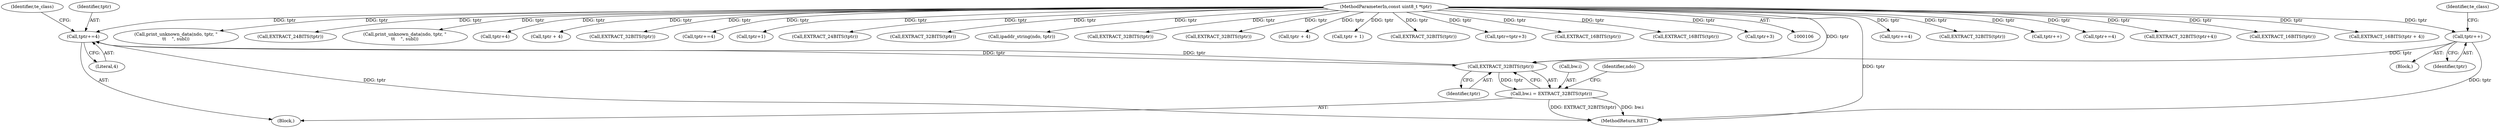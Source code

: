 digraph "0_tcpdump_5d0d76e88ee2d3236d7e032589d6f1d4ec5f7b1e@pointer" {
"1000312" [label="(Call,tptr+=4)"];
"1000294" [label="(Call,EXTRACT_32BITS(tptr))"];
"1000274" [label="(Call,tptr++)"];
"1000108" [label="(MethodParameterIn,const uint8_t *tptr)"];
"1000312" [label="(Call,tptr+=4)"];
"1000290" [label="(Call,bw.i = EXTRACT_32BITS(tptr))"];
"1000439" [label="(Call,tptr+=4)"];
"1000462" [label="(Call,EXTRACT_32BITS(tptr))"];
"1000291" [label="(Call,bw.i)"];
"1000396" [label="(Call,tptr++)"];
"1000480" [label="(Call,tptr+=4)"];
"1000288" [label="(Identifier,te_class)"];
"1000163" [label="(Call,EXTRACT_32BITS(tptr+4))"];
"1000601" [label="(MethodReturn,RET)"];
"1000344" [label="(Call,EXTRACT_16BITS(tptr))"];
"1000524" [label="(Call,EXTRACT_16BITS(tptr + 4))"];
"1000577" [label="(Call,print_unknown_data(ndo, tptr, \"\n\t\t    \", subl))"];
"1000275" [label="(Identifier,tptr)"];
"1000294" [label="(Call,EXTRACT_32BITS(tptr))"];
"1000278" [label="(Identifier,te_class)"];
"1000326" [label="(Call,EXTRACT_24BITS(tptr))"];
"1000289" [label="(Block,)"];
"1000588" [label="(Call,print_unknown_data(ndo, tptr, \"\n\t\t    \", subl))"];
"1000164" [label="(Call,tptr+4)"];
"1000525" [label="(Call,tptr + 4)"];
"1000152" [label="(Call,EXTRACT_32BITS(tptr))"];
"1000248" [label="(Call,tptr+=4)"];
"1000314" [label="(Literal,4)"];
"1000313" [label="(Identifier,tptr)"];
"1000367" [label="(Call,tptr+1)"];
"1000382" [label="(Call,EXTRACT_24BITS(tptr))"];
"1000230" [label="(Call,EXTRACT_32BITS(tptr))"];
"1000295" [label="(Identifier,tptr)"];
"1000180" [label="(Call,ipaddr_string(ndo, tptr))"];
"1000538" [label="(Call,EXTRACT_32BITS(tptr))"];
"1000501" [label="(Call,EXTRACT_32BITS(tptr))"];
"1000108" [label="(MethodParameterIn,const uint8_t *tptr)"];
"1000565" [label="(Call,tptr + 4)"];
"1000436" [label="(Call,tptr + 1)"];
"1000312" [label="(Call,tptr+=4)"];
"1000195" [label="(Call,EXTRACT_32BITS(tptr))"];
"1000384" [label="(Call,tptr=tptr+3)"];
"1000298" [label="(Identifier,ndo)"];
"1000274" [label="(Call,tptr++)"];
"1000346" [label="(Call,EXTRACT_16BITS(tptr))"];
"1000290" [label="(Call,bw.i = EXTRACT_32BITS(tptr))"];
"1000403" [label="(Call,EXTRACT_16BITS(tptr))"];
"1000386" [label="(Call,tptr+3)"];
"1000138" [label="(Block,)"];
"1000312" -> "1000289"  [label="AST: "];
"1000312" -> "1000314"  [label="CFG: "];
"1000313" -> "1000312"  [label="AST: "];
"1000314" -> "1000312"  [label="AST: "];
"1000288" -> "1000312"  [label="CFG: "];
"1000312" -> "1000601"  [label="DDG: tptr"];
"1000312" -> "1000294"  [label="DDG: tptr"];
"1000294" -> "1000312"  [label="DDG: tptr"];
"1000108" -> "1000312"  [label="DDG: tptr"];
"1000294" -> "1000290"  [label="AST: "];
"1000294" -> "1000295"  [label="CFG: "];
"1000295" -> "1000294"  [label="AST: "];
"1000290" -> "1000294"  [label="CFG: "];
"1000294" -> "1000290"  [label="DDG: tptr"];
"1000274" -> "1000294"  [label="DDG: tptr"];
"1000108" -> "1000294"  [label="DDG: tptr"];
"1000274" -> "1000138"  [label="AST: "];
"1000274" -> "1000275"  [label="CFG: "];
"1000275" -> "1000274"  [label="AST: "];
"1000278" -> "1000274"  [label="CFG: "];
"1000274" -> "1000601"  [label="DDG: tptr"];
"1000108" -> "1000274"  [label="DDG: tptr"];
"1000108" -> "1000106"  [label="AST: "];
"1000108" -> "1000601"  [label="DDG: tptr"];
"1000108" -> "1000152"  [label="DDG: tptr"];
"1000108" -> "1000163"  [label="DDG: tptr"];
"1000108" -> "1000164"  [label="DDG: tptr"];
"1000108" -> "1000180"  [label="DDG: tptr"];
"1000108" -> "1000195"  [label="DDG: tptr"];
"1000108" -> "1000230"  [label="DDG: tptr"];
"1000108" -> "1000248"  [label="DDG: tptr"];
"1000108" -> "1000326"  [label="DDG: tptr"];
"1000108" -> "1000344"  [label="DDG: tptr"];
"1000108" -> "1000346"  [label="DDG: tptr"];
"1000108" -> "1000367"  [label="DDG: tptr"];
"1000108" -> "1000382"  [label="DDG: tptr"];
"1000108" -> "1000384"  [label="DDG: tptr"];
"1000108" -> "1000386"  [label="DDG: tptr"];
"1000108" -> "1000396"  [label="DDG: tptr"];
"1000108" -> "1000403"  [label="DDG: tptr"];
"1000108" -> "1000436"  [label="DDG: tptr"];
"1000108" -> "1000439"  [label="DDG: tptr"];
"1000108" -> "1000462"  [label="DDG: tptr"];
"1000108" -> "1000480"  [label="DDG: tptr"];
"1000108" -> "1000501"  [label="DDG: tptr"];
"1000108" -> "1000524"  [label="DDG: tptr"];
"1000108" -> "1000525"  [label="DDG: tptr"];
"1000108" -> "1000538"  [label="DDG: tptr"];
"1000108" -> "1000565"  [label="DDG: tptr"];
"1000108" -> "1000577"  [label="DDG: tptr"];
"1000108" -> "1000588"  [label="DDG: tptr"];
"1000290" -> "1000289"  [label="AST: "];
"1000291" -> "1000290"  [label="AST: "];
"1000298" -> "1000290"  [label="CFG: "];
"1000290" -> "1000601"  [label="DDG: bw.i"];
"1000290" -> "1000601"  [label="DDG: EXTRACT_32BITS(tptr)"];
}

